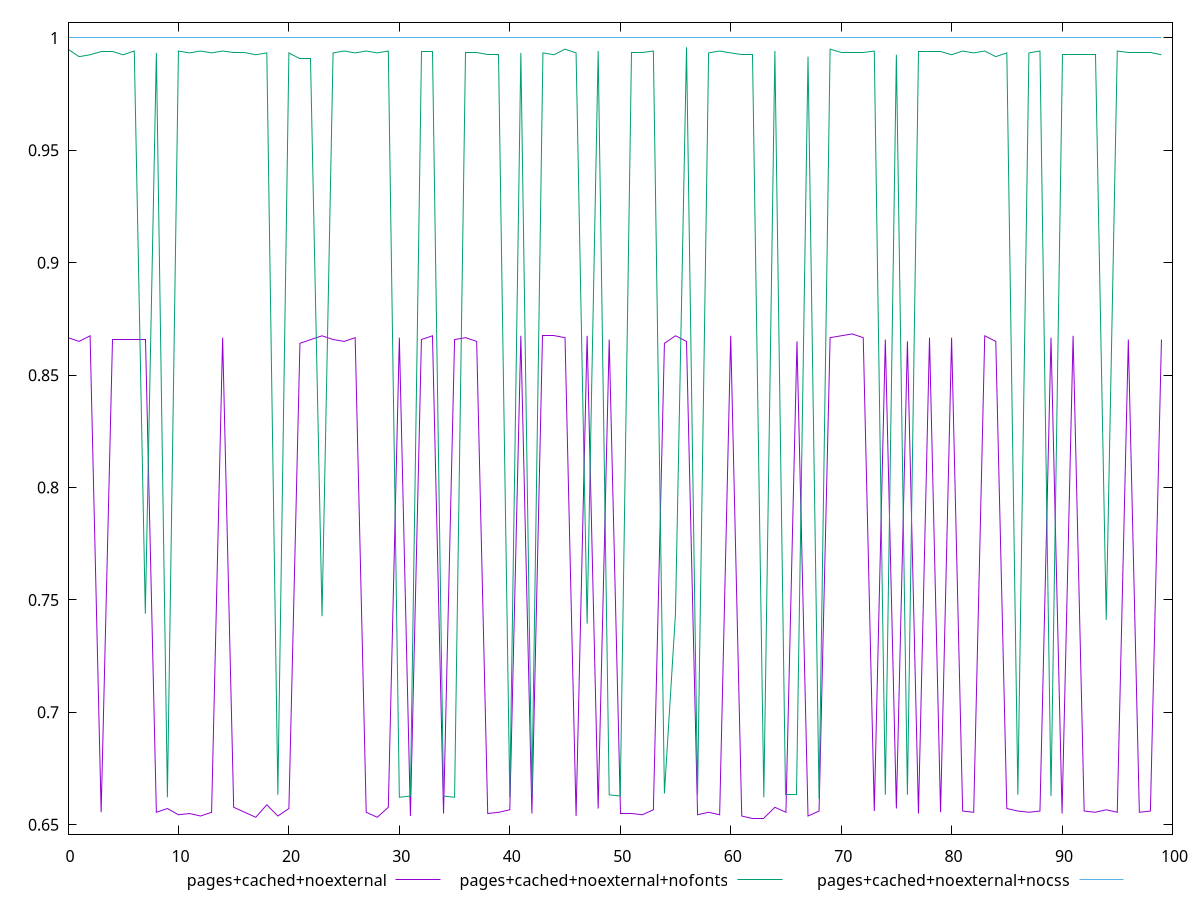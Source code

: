 $_pagesCachedNoexternal <<EOF
0.8666666666666667
0.865
0.8674999999999999
0.6555555555555556
0.8658333333333333
0.8658333333333333
0.8658333333333333
0.8658333333333333
0.6555555555555556
0.6572222222222223
0.6544444444444444
0.655
0.6538888888888889
0.6555555555555556
0.8666666666666667
0.6577777777777778
0.6555555555555556
0.6533333333333333
0.6588888888888889
0.6538888888888889
0.6572222222222223
0.8641666666666666
0.8658333333333333
0.8674999999999999
0.8658333333333333
0.865
0.8666666666666667
0.6555555555555556
0.6533333333333333
0.6577777777777778
0.8666666666666667
0.6538888888888889
0.8658333333333333
0.8674999999999999
0.655
0.8658333333333333
0.8666666666666667
0.865
0.655
0.6555555555555556
0.6566666666666666
0.8674999999999999
0.655
0.8674999999999999
0.8674999999999999
0.8666666666666667
0.6538888888888889
0.8674999999999999
0.6572222222222223
0.8658333333333333
0.655
0.655
0.6544444444444444
0.6566666666666666
0.8641666666666666
0.8674999999999999
0.865
0.6544444444444444
0.6555555555555556
0.6544444444444444
0.8674999999999999
0.6538888888888889
0.6527777777777778
0.6527777777777778
0.6577777777777778
0.6555555555555556
0.865
0.6538888888888889
0.6561111111111111
0.8666666666666667
0.8674999999999999
0.8683333333333333
0.8666666666666667
0.6561111111111111
0.8658333333333333
0.6572222222222223
0.865
0.655
0.8666666666666667
0.6555555555555556
0.8666666666666667
0.6561111111111111
0.6555555555555556
0.8674999999999999
0.865
0.6572222222222223
0.6561111111111111
0.6555555555555556
0.6561111111111111
0.8666666666666667
0.655
0.8674999999999999
0.6561111111111111
0.6555555555555556
0.6566666666666666
0.6555555555555556
0.8658333333333333
0.6555555555555556
0.6561111111111111
0.8658333333333333
EOF
$_pagesCachedNoexternalNofonts <<EOF
0.995
0.9916666666666667
0.9925
0.9941666666666666
0.9941666666666666
0.9925
0.9941666666666666
0.7438888888888889
0.9933333333333333
0.6622222222222223
0.9941666666666666
0.9933333333333333
0.9941666666666666
0.9933333333333333
0.9941666666666666
0.9933333333333333
0.9933333333333333
0.9925
0.9933333333333333
0.6633333333333333
0.9933333333333333
0.9908333333333333
0.9908333333333333
0.7427777777777778
0.9933333333333333
0.9941666666666666
0.9933333333333333
0.9941666666666666
0.9933333333333333
0.9941666666666666
0.6622222222222223
0.6627777777777778
0.9941666666666666
0.9941666666666666
0.6627777777777778
0.6622222222222223
0.9933333333333333
0.9933333333333333
0.9925
0.9925
0.6622222222222223
0.9933333333333333
0.6633333333333333
0.9933333333333333
0.9925
0.995
0.9933333333333333
0.7394444444444445
0.9941666666666666
0.6633333333333333
0.6627777777777778
0.9933333333333333
0.9933333333333333
0.9941666666666666
0.6638888888888889
0.7438888888888889
0.9958333333333333
0.6633333333333333
0.9933333333333333
0.9941666666666666
0.9933333333333333
0.9925
0.9925
0.6622222222222223
0.9941666666666666
0.6633333333333333
0.6633333333333333
0.9916666666666667
0.6616666666666666
0.995
0.9933333333333333
0.9933333333333333
0.9933333333333333
0.9941666666666666
0.6633333333333333
0.9925
0.6633333333333333
0.9941666666666666
0.9941666666666666
0.9941666666666666
0.9925
0.9941666666666666
0.9933333333333333
0.9941666666666666
0.9916666666666667
0.9933333333333333
0.6633333333333333
0.9933333333333333
0.9941666666666666
0.6627777777777778
0.9925
0.9925
0.9925
0.9925
0.7411111111111112
0.9941666666666666
0.9933333333333333
0.9933333333333333
0.9933333333333333
0.9925
EOF
$_pagesCachedNoexternalNocss <<EOF
1
1
1
1
1
1
1
1
1
1
1
1
1
1
1
1
1
1
1
1
1
1
1
1
1
1
1
1
1
1
1
1
1
1
1
1
1
1
1
1
1
1
1
1
1
1
1
1
1
1
1
1
1
1
1
1
1
1
1
1
1
1
1
1
1
1
1
1
1
1
1
1
1
1
1
1
1
1
1
1
1
1
1
1
1
1
1
1
1
1
1
1
1
1
1
1
1
1
1
1
EOF
set key outside below
set terminal pngcairo
set output "report_00004_2020-11-02T20-21-41.718Z/render-blocking-resources/render-blocking-resources_pages+cached+noexternal_pages+cached+noexternal+nofonts_pages+cached+noexternal+nocss.png"
set yrange [0.6458333333333334:1.0069444444444444]
plot $_pagesCachedNoexternal title "pages+cached+noexternal" with line ,$_pagesCachedNoexternalNofonts title "pages+cached+noexternal+nofonts" with line ,$_pagesCachedNoexternalNocss title "pages+cached+noexternal+nocss" with line ,